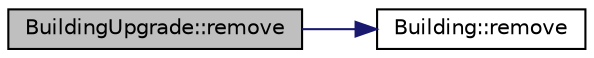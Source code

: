 digraph "BuildingUpgrade::remove"
{
 // LATEX_PDF_SIZE
  edge [fontname="Helvetica",fontsize="10",labelfontname="Helvetica",labelfontsize="10"];
  node [fontname="Helvetica",fontsize="10",shape=record];
  rankdir="LR";
  Node1 [label="BuildingUpgrade::remove",height=0.2,width=0.4,color="black", fillcolor="grey75", style="filled", fontcolor="black",tooltip="Removes a child component."];
  Node1 -> Node2 [color="midnightblue",fontsize="10",style="solid",fontname="Helvetica"];
  Node2 [label="Building::remove",height=0.2,width=0.4,color="black", fillcolor="white", style="filled",URL="$classBuilding.html#a421707c902f5f576da78c691e9a7217a",tooltip="Removes a child component."];
}
